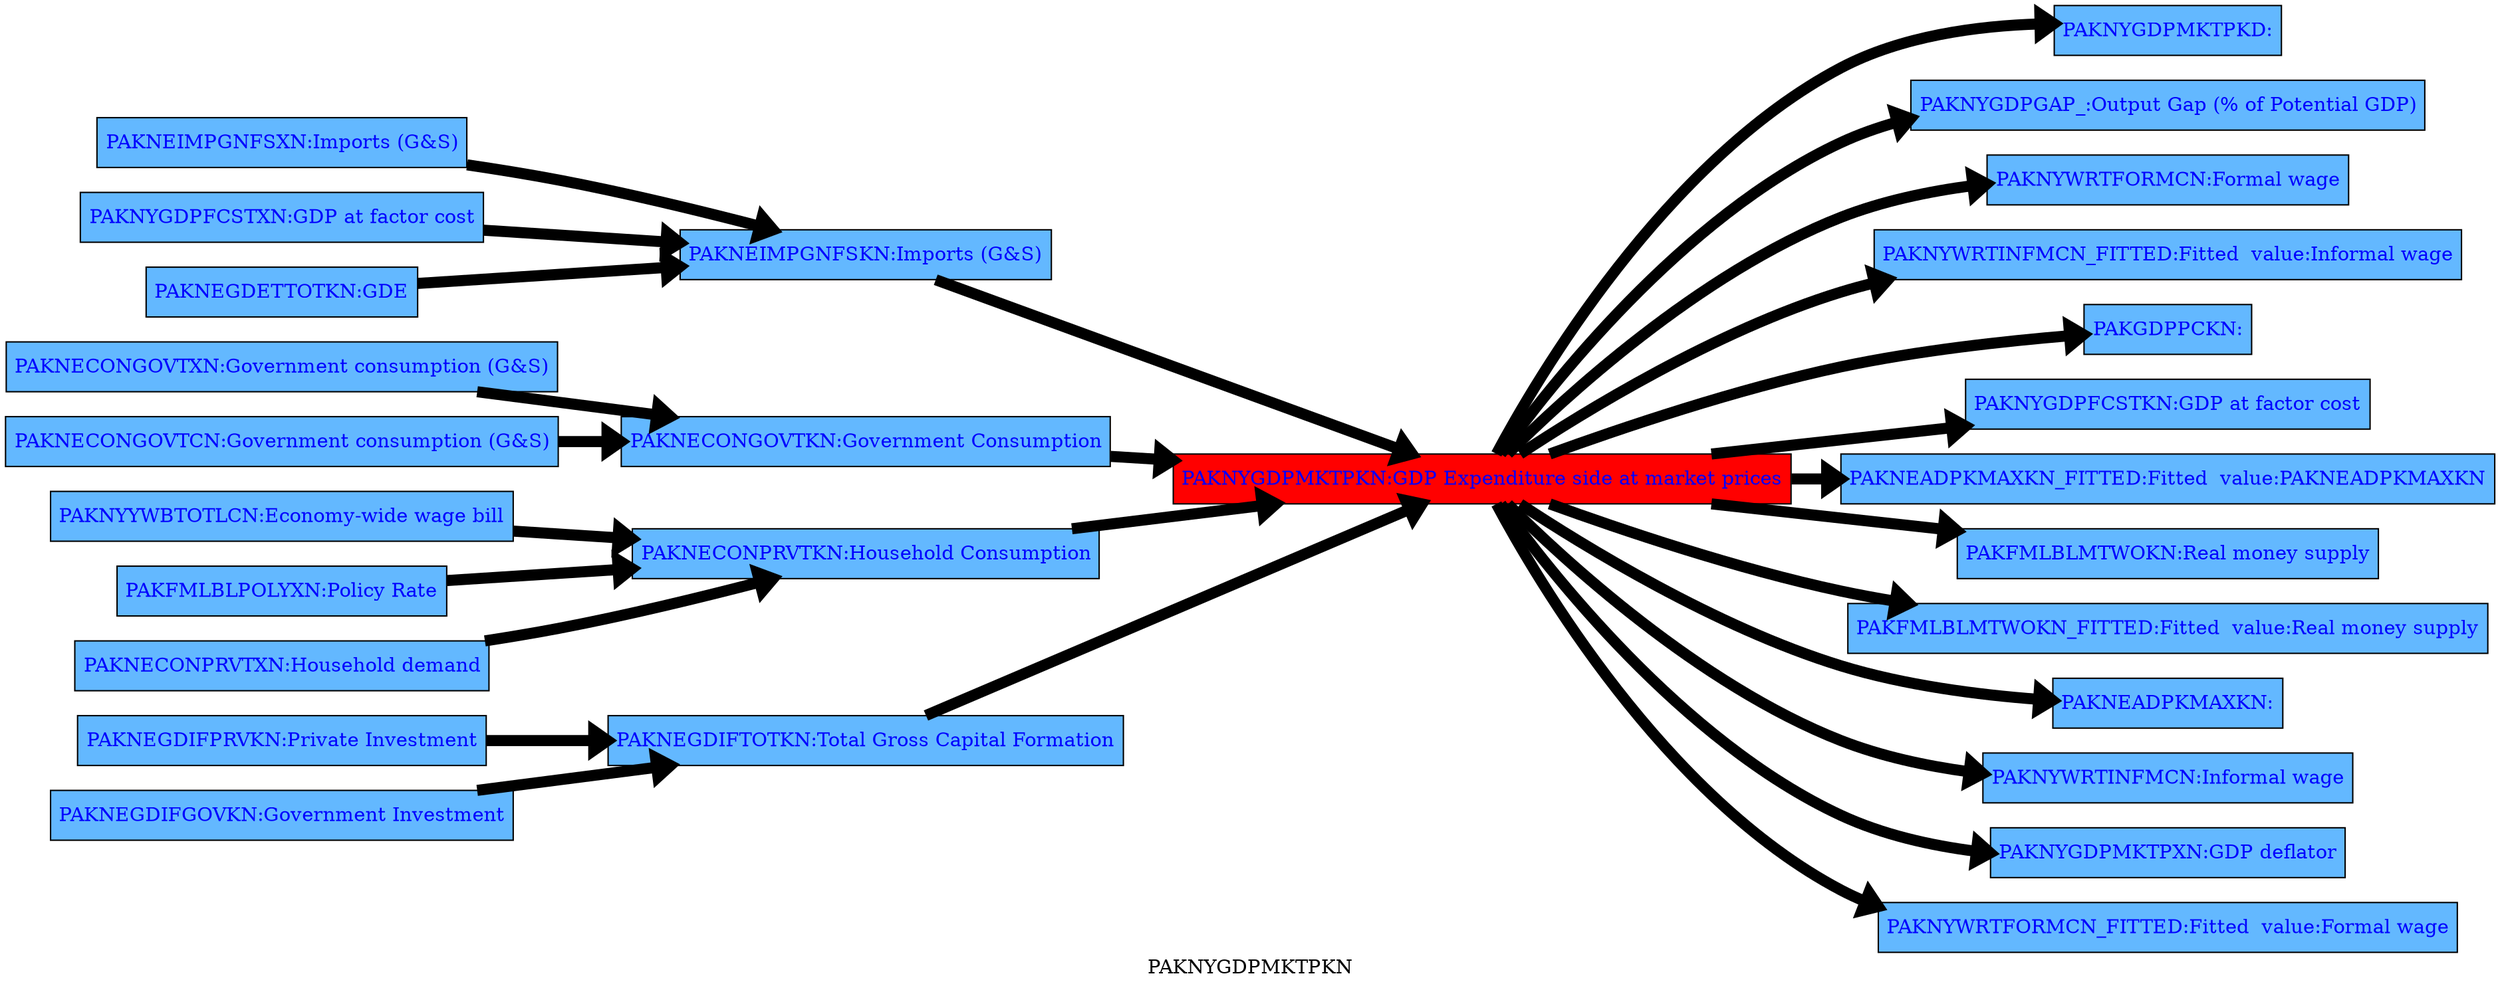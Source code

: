 digraph TD { rankdir ="LR" 
{node  [margin=0.025 fontcolor=blue style=filled ] 
 "PAKNYGDPMKTPKD" [ shape=box fillcolor= steelblue1 tooltip="PAKNYGDPMKTPKD&#10;FRML  &lt;&gt; PAKNYGDPMKTPKD = (PAKNYGDPMKTPKN*((PAKNYGDPMKTPCN_VALUE_2010)/((PAKNYGDPMKTPKN_VALUE_2010))))/(PAKPANUSATLS_VALUE_2010) &#36;"  margin=0.025 fontcolor=blue style = filled  label=<<TABLE BORDER='0' CELLBORDER = '0' style = "filled"  > <TR><TD tooltip="PAKNYGDPMKTPKD&#10;FRML  &lt;&gt; PAKNYGDPMKTPKD = (PAKNYGDPMKTPKN*((PAKNYGDPMKTPCN_VALUE_2010)/((PAKNYGDPMKTPKN_VALUE_2010))))/(PAKPANUSATLS_VALUE_2010) &#36;">PAKNYGDPMKTPKD:</TD></TR> </TABLE>> ]
"PAKNYGDPGAP_" [ shape=box fillcolor= steelblue1 tooltip="Output Gap (% of Potential GDP)&#10;FRML  &lt;&gt; PAKNYGDPGAP_ = ((PAKNYGDPMKTPKN/PAKNYGDPPOTLKN-1)*100) &#36;"  margin=0.025 fontcolor=blue style = filled  label=<<TABLE BORDER='0' CELLBORDER = '0' style = "filled"  > <TR><TD tooltip="Output Gap (% of Potential GDP)&#10;FRML  &lt;&gt; PAKNYGDPGAP_ = ((PAKNYGDPMKTPKN/PAKNYGDPPOTLKN-1)*100) &#36;">PAKNYGDPGAP_:Output Gap (% of Potential GDP)</TD></TR> </TABLE>> ]
"PAKNEIMPGNFSKN" [ shape=box fillcolor= steelblue1 tooltip="Imports (G&#38;S)&#10;FRML &lt;Z,EXO&gt; PAKNEIMPGNFSKN = (PAKNEIMPGNFSKN(-1)*EXP(-PAKNEIMPGNFSKN_A+ (-0.324143718656754*(LOG(PAKNEIMPGNFSKN(-1))-LOG(PAKNEGDETTOTKN(-1))+0.8*LOG(PAKNEIMPGNFSXN(-1)/PAKNYGDPFCSTXN(-1)))-0.583459272245018+1*((LOG(PAKNEGDETTOTKN))-(LOG(PAKNEGDETTOTKN(-1))))-0.0921874580409631*((LOG(PAKNEIMPGNFSXN/PAKNYGDPFCSTXN))-(LOG(PAKNEIMPGNFSXN(-1)/PAKNYGDPFCSTXN(-1))))-0.0361746331863615*DURING_2012) )) * (1-PAKNEIMPGNFSKN_D)+ PAKNEIMPGNFSKN_X*PAKNEIMPGNFSKN_D  &#36;"  margin=0.025 fontcolor=blue style = filled  label=<<TABLE BORDER='0' CELLBORDER = '0' style = "filled"  > <TR><TD tooltip="Imports (G&#38;S)&#10;FRML &lt;Z,EXO&gt; PAKNEIMPGNFSKN = (PAKNEIMPGNFSKN(-1)*EXP(-PAKNEIMPGNFSKN_A+ (-0.324143718656754*(LOG(PAKNEIMPGNFSKN(-1))-LOG(PAKNEGDETTOTKN(-1))+0.8*LOG(PAKNEIMPGNFSXN(-1)/PAKNYGDPFCSTXN(-1)))-0.583459272245018+1*((LOG(PAKNEGDETTOTKN))-(LOG(PAKNEGDETTOTKN(-1))))-0.0921874580409631*((LOG(PAKNEIMPGNFSXN/PAKNYGDPFCSTXN))-(LOG(PAKNEIMPGNFSXN(-1)/PAKNYGDPFCSTXN(-1))))-0.0361746331863615*DURING_2012) )) * (1-PAKNEIMPGNFSKN_D)+ PAKNEIMPGNFSKN_X*PAKNEIMPGNFSKN_D  &#36;">PAKNEIMPGNFSKN:Imports (G&#38;S)</TD></TR> </TABLE>> ]
"PAKNYGDPMKTPKN" [ shape=box fillcolor= red tooltip="GDP Expenditure side at market prices&#10;FRML  &lt;&gt; PAKNYGDPMKTPKN = PAKNECONPRVTKN+PAKNECONGOVTKN+PAKNEGDIFTOTKN+PAKNEGDISTKBKN+PAKNEEXPGNFSKN-PAKNEIMPGNFSKN+PAKNYGDPDISCKN+PAKADAP*PAKDISPREPKN &#36;"  margin=0.025 fontcolor=blue style = filled  label=<<TABLE BORDER='0' CELLBORDER = '0' style = "filled"  > <TR><TD tooltip="GDP Expenditure side at market prices&#10;FRML  &lt;&gt; PAKNYGDPMKTPKN = PAKNECONPRVTKN+PAKNECONGOVTKN+PAKNEGDIFTOTKN+PAKNEGDISTKBKN+PAKNEEXPGNFSKN-PAKNEIMPGNFSKN+PAKNYGDPDISCKN+PAKADAP*PAKDISPREPKN &#36;">PAKNYGDPMKTPKN:GDP Expenditure side at market prices</TD></TR> </TABLE>> ]
"PAKNYWRTFORMCN" [ shape=box fillcolor= steelblue1 tooltip="Formal wage&#10;FRML &lt;Z,EXO&gt; PAKNYWRTFORMCN = (PAKNYWRTFORMCN(-1)*EXP(-PAKNYWRTFORMCN_A+ (-0.120164450250183-0.3*(LOG(PAKNYWRTFORMCN(-1))-LOG(PAKNYGDPFCSTXN(-1))-LOG(PAKNYGDPPOTLKN(-1)/PAKLMEMPSTRLCN(-1)))+0.2*((LOG(PAKNYWRTFORMCN(-1)))-(LOG(PAKNYWRTFORMCN(-2))))+(1-0.2)*(0.5*((LOG(PAKNYGDPFCSTXN(-1)))-(LOG(PAKNYGDPFCSTXN(-2))))+0.5*(PAKINFLEXPT/100)+((LOG(PAKNYGDPMKTPKN/PAKLMEMPSTRLCN))-(LOG(PAKNYGDPMKTPKN(-1)/PAKLMEMPSTRLCN(-1)))))-0.2*(PAKLMUNRTOTLCN-PAKLMUNRSTRLCN)/100+0.15233813938029*DURING_2000-0.183411483907703*DURING_2001) )) * (1-PAKNYWRTFORMCN_D)+ PAKNYWRTFORMCN_X*PAKNYWRTFORMCN_D  &#36;"  margin=0.025 fontcolor=blue style = filled  label=<<TABLE BORDER='0' CELLBORDER = '0' style = "filled"  > <TR><TD tooltip="Formal wage&#10;FRML &lt;Z,EXO&gt; PAKNYWRTFORMCN = (PAKNYWRTFORMCN(-1)*EXP(-PAKNYWRTFORMCN_A+ (-0.120164450250183-0.3*(LOG(PAKNYWRTFORMCN(-1))-LOG(PAKNYGDPFCSTXN(-1))-LOG(PAKNYGDPPOTLKN(-1)/PAKLMEMPSTRLCN(-1)))+0.2*((LOG(PAKNYWRTFORMCN(-1)))-(LOG(PAKNYWRTFORMCN(-2))))+(1-0.2)*(0.5*((LOG(PAKNYGDPFCSTXN(-1)))-(LOG(PAKNYGDPFCSTXN(-2))))+0.5*(PAKINFLEXPT/100)+((LOG(PAKNYGDPMKTPKN/PAKLMEMPSTRLCN))-(LOG(PAKNYGDPMKTPKN(-1)/PAKLMEMPSTRLCN(-1)))))-0.2*(PAKLMUNRTOTLCN-PAKLMUNRSTRLCN)/100+0.15233813938029*DURING_2000-0.183411483907703*DURING_2001) )) * (1-PAKNYWRTFORMCN_D)+ PAKNYWRTFORMCN_X*PAKNYWRTFORMCN_D  &#36;">PAKNYWRTFORMCN:Formal wage</TD></TR> </TABLE>> ]
"PAKNEIMPGNFSXN" [ shape=box fillcolor= steelblue1 tooltip="Imports (G&#38;S)&#10;FRML  &lt;&gt; PAKNEIMPGNFSXN = ((PAKNEIMPENGYSH**PAKCESENGYIMPT)*PAKNVENGNIMPXN**(1-PAKCESENGYIMPT)+(PAKNEIMPOTHRSH**PAKCESENGYIMPT)*PAKNEIMPGSNEXN**(1-PAKCESENGYIMPT))**(1/(1-PAKCESENGYIMPT)) &#36;"  margin=0.025 fontcolor=blue style = filled  label=<<TABLE BORDER='0' CELLBORDER = '0' style = "filled"  > <TR><TD tooltip="Imports (G&#38;S)&#10;FRML  &lt;&gt; PAKNEIMPGNFSXN = ((PAKNEIMPENGYSH**PAKCESENGYIMPT)*PAKNVENGNIMPXN**(1-PAKCESENGYIMPT)+(PAKNEIMPOTHRSH**PAKCESENGYIMPT)*PAKNEIMPGSNEXN**(1-PAKCESENGYIMPT))**(1/(1-PAKCESENGYIMPT)) &#36;">PAKNEIMPGNFSXN:Imports (G&#38;S)</TD></TR> </TABLE>> ]
"PAKNEGDIFPRVKN" [ shape=box fillcolor= steelblue1 tooltip="Private Investment&#10;FRML &lt;Z,EXO&gt; PAKNEGDIFPRVKN = (-PAKNEGDIFPRVKN_A*PAKNEGDIKSTKKN(-1)+ (-0.00526826150713402+0.826734606421746*(PAKNEGDIFPRVKN(-1)/PAKNEGDIKSTKKN(-2))+(1-0.826734606421746)*(((LOG(PAKNYGDPPOTLKN))-(LOG(PAKNYGDPPOTLKN(-1))))+PAKDEPR)-0.00378813564556318*((LOG(PAKNEKRTTOTLCN/PAKNYGDPFCSTXN))-(LOG(PAKNEKRTTOTLCN(-1)/PAKNYGDPFCSTXN(-1))))) *PAKNEGDIKSTKKN(-1)) * (1-PAKNEGDIFPRVKN_D)+ PAKNEGDIFPRVKN_X*PAKNEGDIFPRVKN_D  &#36;"  margin=0.025 fontcolor=blue style = filled  label=<<TABLE BORDER='0' CELLBORDER = '0' style = "filled"  > <TR><TD tooltip="Private Investment&#10;FRML &lt;Z,EXO&gt; PAKNEGDIFPRVKN = (-PAKNEGDIFPRVKN_A*PAKNEGDIKSTKKN(-1)+ (-0.00526826150713402+0.826734606421746*(PAKNEGDIFPRVKN(-1)/PAKNEGDIKSTKKN(-2))+(1-0.826734606421746)*(((LOG(PAKNYGDPPOTLKN))-(LOG(PAKNYGDPPOTLKN(-1))))+PAKDEPR)-0.00378813564556318*((LOG(PAKNEKRTTOTLCN/PAKNYGDPFCSTXN))-(LOG(PAKNEKRTTOTLCN(-1)/PAKNYGDPFCSTXN(-1))))) *PAKNEGDIKSTKKN(-1)) * (1-PAKNEGDIFPRVKN_D)+ PAKNEGDIFPRVKN_X*PAKNEGDIFPRVKN_D  &#36;">PAKNEGDIFPRVKN:Private Investment</TD></TR> </TABLE>> ]
"PAKNYYWBTOTLCN" [ shape=box fillcolor= steelblue1 tooltip="Economy-wide wage bill&#10;FRML  &lt;&gt; PAKNYYWBTOTLCN = PAKNYWRTTOTLCN*PAKLMEMPTOTLCN &#36;"  margin=0.025 fontcolor=blue style = filled  label=<<TABLE BORDER='0' CELLBORDER = '0' style = "filled"  > <TR><TD tooltip="Economy-wide wage bill&#10;FRML  &lt;&gt; PAKNYYWBTOTLCN = PAKNYWRTTOTLCN*PAKLMEMPTOTLCN &#36;">PAKNYYWBTOTLCN:Economy-wide wage bill</TD></TR> </TABLE>> ]
"PAKNYWRTINFMCN_FITTED" [ shape=box fillcolor= steelblue1 tooltip="Fitted  value:Informal wage&#10;FRML &lt;FIT&gt; PAKNYWRTINFMCN_FITTED = PAKNYWRTINFMCN(-1)*EXP( (-0.122614247140616-0.3*(LOG(PAKNYWRTINFMCN(-1))-LOG(PAKNYGDPFCSTXN(-1))-LOG(PAKNYGDPPOTLKN(-1)/PAKLMEMPSTRLCN(-1)))+0.2*((LOG(PAKNYWRTINFMCN(-1)))-(LOG(PAKNYWRTINFMCN(-2))))+(1-0.2)*(0.5*((LOG(PAKNYGDPFCSTXN(-1)))-(LOG(PAKNYGDPFCSTXN(-2))))+0.5*(PAKINFLEXPT/100)+((LOG(PAKNYGDPMKTPKN/PAKLMEMPSTRLCN))-(LOG(PAKNYGDPMKTPKN(-1)/PAKLMEMPSTRLCN(-1)))))-0.2*(PAKLMUNRTOTLCN-PAKLMUNRSTRLCN)/100+0.15347529018182*DURING_2000-0.183372342445734*DURING_2001) ) &#36;"  margin=0.025 fontcolor=blue style = filled  label=<<TABLE BORDER='0' CELLBORDER = '0' style = "filled"  > <TR><TD tooltip="Fitted  value:Informal wage&#10;FRML &lt;FIT&gt; PAKNYWRTINFMCN_FITTED = PAKNYWRTINFMCN(-1)*EXP( (-0.122614247140616-0.3*(LOG(PAKNYWRTINFMCN(-1))-LOG(PAKNYGDPFCSTXN(-1))-LOG(PAKNYGDPPOTLKN(-1)/PAKLMEMPSTRLCN(-1)))+0.2*((LOG(PAKNYWRTINFMCN(-1)))-(LOG(PAKNYWRTINFMCN(-2))))+(1-0.2)*(0.5*((LOG(PAKNYGDPFCSTXN(-1)))-(LOG(PAKNYGDPFCSTXN(-2))))+0.5*(PAKINFLEXPT/100)+((LOG(PAKNYGDPMKTPKN/PAKLMEMPSTRLCN))-(LOG(PAKNYGDPMKTPKN(-1)/PAKLMEMPSTRLCN(-1)))))-0.2*(PAKLMUNRTOTLCN-PAKLMUNRSTRLCN)/100+0.15347529018182*DURING_2000-0.183372342445734*DURING_2001) ) &#36;">PAKNYWRTINFMCN_FITTED:Fitted  value:Informal wage</TD></TR> </TABLE>> ]
"PAKGDPPCKN" [ shape=box fillcolor= steelblue1 tooltip="PAKGDPPCKN&#10;FRML  &lt;&gt; PAKGDPPCKN = (PAKNYGDPMKTPKN/PAKSPPOPTOTL) &#36;"  margin=0.025 fontcolor=blue style = filled  label=<<TABLE BORDER='0' CELLBORDER = '0' style = "filled"  > <TR><TD tooltip="PAKGDPPCKN&#10;FRML  &lt;&gt; PAKGDPPCKN = (PAKNYGDPMKTPKN/PAKSPPOPTOTL) &#36;">PAKGDPPCKN:</TD></TR> </TABLE>> ]
"PAKNYGDPFCSTKN" [ shape=box fillcolor= steelblue1 tooltip="GDP at factor cost&#10;FRML  &lt;&gt; PAKNYGDPFCSTKN = PAKNYGDPMKTPKN-PAKNYTAXNINDKN &#36;"  margin=0.025 fontcolor=blue style = filled  label=<<TABLE BORDER='0' CELLBORDER = '0' style = "filled"  > <TR><TD tooltip="GDP at factor cost&#10;FRML  &lt;&gt; PAKNYGDPFCSTKN = PAKNYGDPMKTPKN-PAKNYTAXNINDKN &#36;">PAKNYGDPFCSTKN:GDP at factor cost</TD></TR> </TABLE>> ]
"PAKNEADPKMAXKN_FITTED" [ shape=box fillcolor= steelblue1 tooltip="Fitted  value:PAKNEADPKMAXKN&#10;FRML &lt;FIT&gt; PAKNEADPKMAXKN_FITTED = 0*DUMH+((1+0.01)/(0.01+PAKDEPR))*(PAKAVDAMAGE/100)*PAKNYGDPMKTPKN &#36;"  margin=0.025 fontcolor=blue style = filled  label=<<TABLE BORDER='0' CELLBORDER = '0' style = "filled"  > <TR><TD tooltip="Fitted  value:PAKNEADPKMAXKN&#10;FRML &lt;FIT&gt; PAKNEADPKMAXKN_FITTED = 0*DUMH+((1+0.01)/(0.01+PAKDEPR))*(PAKAVDAMAGE/100)*PAKNYGDPMKTPKN &#36;">PAKNEADPKMAXKN_FITTED:Fitted  value:PAKNEADPKMAXKN</TD></TR> </TABLE>> ]
"PAKFMLBLMTWOKN" [ shape=box fillcolor= steelblue1 tooltip="Real money supply&#10;FRML &lt;Z,EXO&gt; PAKFMLBLMTWOKN = (PAKFMLBLMTWOKN(-1)*EXP(-PAKFMLBLMTWOKN_A+ (-0.2*(LOG(PAKFMLBLMTWOKN(-1))-LOG(PAKNYGDPMKTPKN(-1))+0.1*PAKFMLBLPOLYXN(-1)/100-LOG(PAKVELOCITY(-1)))-0.32628131688075+0.7*((LOG(PAKNYGDPMKTPKN))-(LOG(PAKNYGDPMKTPKN(-1))))-1*((PAKFMLBLPOLYXN/100)-(PAKFMLBLPOLYXN(-1)/100))-((LOG(PAKVELOCITY))-(LOG(PAKVELOCITY(-1))))) )) * (1-PAKFMLBLMTWOKN_D)+ PAKFMLBLMTWOKN_X*PAKFMLBLMTWOKN_D  &#36;"  margin=0.025 fontcolor=blue style = filled  label=<<TABLE BORDER='0' CELLBORDER = '0' style = "filled"  > <TR><TD tooltip="Real money supply&#10;FRML &lt;Z,EXO&gt; PAKFMLBLMTWOKN = (PAKFMLBLMTWOKN(-1)*EXP(-PAKFMLBLMTWOKN_A+ (-0.2*(LOG(PAKFMLBLMTWOKN(-1))-LOG(PAKNYGDPMKTPKN(-1))+0.1*PAKFMLBLPOLYXN(-1)/100-LOG(PAKVELOCITY(-1)))-0.32628131688075+0.7*((LOG(PAKNYGDPMKTPKN))-(LOG(PAKNYGDPMKTPKN(-1))))-1*((PAKFMLBLPOLYXN/100)-(PAKFMLBLPOLYXN(-1)/100))-((LOG(PAKVELOCITY))-(LOG(PAKVELOCITY(-1))))) )) * (1-PAKFMLBLMTWOKN_D)+ PAKFMLBLMTWOKN_X*PAKFMLBLMTWOKN_D  &#36;">PAKFMLBLMTWOKN:Real money supply</TD></TR> </TABLE>> ]
"PAKNYGDPFCSTXN" [ shape=box fillcolor= steelblue1 tooltip="GDP at factor cost&#10;FRML &lt;Z,EXO&gt; PAKNYGDPFCSTXN = (PAKNYGDPFCSTXN(-1)*EXP(-PAKNYGDPFCSTXN_A+ (0.6*((LOG(PAKNYGDPFCSTXN(-1)))-(LOG(PAKNYGDPFCSTXN(-2))))+(1-0.6)*(0.7*PAKINFLEXPT/100+(1-0.7)*((LOG(PAKPSTAR(-1)))-(LOG(PAKPSTAR(-2)))))+0.25*PAKNYGDPGAP_/100+0.262461811660072*DURING_2000-0.205776950553378*DURING_2001) )) * (1-PAKNYGDPFCSTXN_D)+ PAKNYGDPFCSTXN_X*PAKNYGDPFCSTXN_D  &#36;"  margin=0.025 fontcolor=blue style = filled  label=<<TABLE BORDER='0' CELLBORDER = '0' style = "filled"  > <TR><TD tooltip="GDP at factor cost&#10;FRML &lt;Z,EXO&gt; PAKNYGDPFCSTXN = (PAKNYGDPFCSTXN(-1)*EXP(-PAKNYGDPFCSTXN_A+ (0.6*((LOG(PAKNYGDPFCSTXN(-1)))-(LOG(PAKNYGDPFCSTXN(-2))))+(1-0.6)*(0.7*PAKINFLEXPT/100+(1-0.7)*((LOG(PAKPSTAR(-1)))-(LOG(PAKPSTAR(-2)))))+0.25*PAKNYGDPGAP_/100+0.262461811660072*DURING_2000-0.205776950553378*DURING_2001) )) * (1-PAKNYGDPFCSTXN_D)+ PAKNYGDPFCSTXN_X*PAKNYGDPFCSTXN_D  &#36;">PAKNYGDPFCSTXN:GDP at factor cost</TD></TR> </TABLE>> ]
"PAKFMLBLPOLYXN" [ shape=box fillcolor= steelblue1 tooltip="Policy Rate&#10;FRML &lt;Z,EXO&gt; PAKFMLBLPOLYXN = (-100*PAKFMLBLPOLYXN_A+100* (0.905129162122953*PAKFMLBLPOLYXN(-1)/100+(1-0.905129162122953)*(PAKMPPOLNATRXN/100+1.2*(((LOG(PAKNECONPRVTXN))-(LOG(PAKNECONPRVTXN(-1))))-PAKINFLEXPT/100)+0.5*PAKNYGDPGAP_/100)) ) * (1-PAKFMLBLPOLYXN_D)+ PAKFMLBLPOLYXN_X*PAKFMLBLPOLYXN_D  &#36;"  margin=0.025 fontcolor=blue style = filled  label=<<TABLE BORDER='0' CELLBORDER = '0' style = "filled"  > <TR><TD tooltip="Policy Rate&#10;FRML &lt;Z,EXO&gt; PAKFMLBLPOLYXN = (-100*PAKFMLBLPOLYXN_A+100* (0.905129162122953*PAKFMLBLPOLYXN(-1)/100+(1-0.905129162122953)*(PAKMPPOLNATRXN/100+1.2*(((LOG(PAKNECONPRVTXN))-(LOG(PAKNECONPRVTXN(-1))))-PAKINFLEXPT/100)+0.5*PAKNYGDPGAP_/100)) ) * (1-PAKFMLBLPOLYXN_D)+ PAKFMLBLPOLYXN_X*PAKFMLBLPOLYXN_D  &#36;">PAKFMLBLPOLYXN:Policy Rate</TD></TR> </TABLE>> ]
"PAKNEGDIFGOVKN" [ shape=box fillcolor= steelblue1 tooltip="Government Investment&#10;FRML  &lt;&gt; PAKNEGDIFGOVKN = PAKNEGDIFGOVCN/PAKNEGDIFGOVXN &#36;"  margin=0.025 fontcolor=blue style = filled  label=<<TABLE BORDER='0' CELLBORDER = '0' style = "filled"  > <TR><TD tooltip="Government Investment&#10;FRML  &lt;&gt; PAKNEGDIFGOVKN = PAKNEGDIFGOVCN/PAKNEGDIFGOVXN &#36;">PAKNEGDIFGOVKN:Government Investment</TD></TR> </TABLE>> ]
"PAKFMLBLMTWOKN_FITTED" [ shape=box fillcolor= steelblue1 tooltip="Fitted  value:Real money supply&#10;FRML &lt;FIT&gt; PAKFMLBLMTWOKN_FITTED = PAKFMLBLMTWOKN(-1)*EXP( (-0.2*(LOG(PAKFMLBLMTWOKN(-1))-LOG(PAKNYGDPMKTPKN(-1))+0.1*PAKFMLBLPOLYXN(-1)/100-LOG(PAKVELOCITY(-1)))-0.32628131688075+0.7*((LOG(PAKNYGDPMKTPKN))-(LOG(PAKNYGDPMKTPKN(-1))))-1*((PAKFMLBLPOLYXN/100)-(PAKFMLBLPOLYXN(-1)/100))-((LOG(PAKVELOCITY))-(LOG(PAKVELOCITY(-1))))) ) &#36;"  margin=0.025 fontcolor=blue style = filled  label=<<TABLE BORDER='0' CELLBORDER = '0' style = "filled"  > <TR><TD tooltip="Fitted  value:Real money supply&#10;FRML &lt;FIT&gt; PAKFMLBLMTWOKN_FITTED = PAKFMLBLMTWOKN(-1)*EXP( (-0.2*(LOG(PAKFMLBLMTWOKN(-1))-LOG(PAKNYGDPMKTPKN(-1))+0.1*PAKFMLBLPOLYXN(-1)/100-LOG(PAKVELOCITY(-1)))-0.32628131688075+0.7*((LOG(PAKNYGDPMKTPKN))-(LOG(PAKNYGDPMKTPKN(-1))))-1*((PAKFMLBLPOLYXN/100)-(PAKFMLBLPOLYXN(-1)/100))-((LOG(PAKVELOCITY))-(LOG(PAKVELOCITY(-1))))) ) &#36;">PAKFMLBLMTWOKN_FITTED:Fitted  value:Real money supply</TD></TR> </TABLE>> ]
"PAKNEADPKMAXKN" [ shape=box fillcolor= steelblue1 tooltip="PAKNEADPKMAXKN&#10;FRML &lt;Z,EXO&gt; PAKNEADPKMAXKN = (0*DUMH+((1+0.01)/(0.01+PAKDEPR))*(PAKAVDAMAGE/100)*PAKNYGDPMKTPKN + PAKNEADPKMAXKN_A)* (1-PAKNEADPKMAXKN_D)+ PAKNEADPKMAXKN_X*PAKNEADPKMAXKN_D  &#36;"  margin=0.025 fontcolor=blue style = filled  label=<<TABLE BORDER='0' CELLBORDER = '0' style = "filled"  > <TR><TD tooltip="PAKNEADPKMAXKN&#10;FRML &lt;Z,EXO&gt; PAKNEADPKMAXKN = (0*DUMH+((1+0.01)/(0.01+PAKDEPR))*(PAKAVDAMAGE/100)*PAKNYGDPMKTPKN + PAKNEADPKMAXKN_A)* (1-PAKNEADPKMAXKN_D)+ PAKNEADPKMAXKN_X*PAKNEADPKMAXKN_D  &#36;">PAKNEADPKMAXKN:</TD></TR> </TABLE>> ]
"PAKNECONGOVTKN" [ shape=box fillcolor= steelblue1 tooltip="Government Consumption&#10;FRML  &lt;&gt; PAKNECONGOVTKN = PAKNECONGOVTCN/PAKNECONGOVTXN &#36;"  margin=0.025 fontcolor=blue style = filled  label=<<TABLE BORDER='0' CELLBORDER = '0' style = "filled"  > <TR><TD tooltip="Government Consumption&#10;FRML  &lt;&gt; PAKNECONGOVTKN = PAKNECONGOVTCN/PAKNECONGOVTXN &#36;">PAKNECONGOVTKN:Government Consumption</TD></TR> </TABLE>> ]
"PAKNECONPRVTKN" [ shape=box fillcolor= steelblue1 tooltip="Household Consumption&#10;FRML &lt;Z,EXO&gt; PAKNECONPRVTKN = (PAKNECONPRVTKN(-1)*EXP(-PAKNECONPRVTKN_A+ (-0.2*(LOG(PAKNECONPRVTKN(-1))-LOG((PAKNYYWBTOTLCN(-1)*(1-PAKGGREVDRCTXN(-1)/100))/PAKNECONPRVTXN(-1)))+1*((LOG((PAKNYYWBTOTLCN*(1-PAKGGREVDRCTXN/100))/PAKNECONPRVTXN))-(LOG((PAKNYYWBTOTLCN(-1)*(1-PAKGGREVDRCTXN(-1)/100))/PAKNECONPRVTXN(-1))))+0.0303228629698929+0.0163839011059956*DURING_2010-0.3*(PAKFMLBLPOLYXN/100-((LOG(PAKNECONPRVTXN))-(LOG(PAKNECONPRVTXN(-1)))))) )) * (1-PAKNECONPRVTKN_D)+ PAKNECONPRVTKN_X*PAKNECONPRVTKN_D  &#36;"  margin=0.025 fontcolor=blue style = filled  label=<<TABLE BORDER='0' CELLBORDER = '0' style = "filled"  > <TR><TD tooltip="Household Consumption&#10;FRML &lt;Z,EXO&gt; PAKNECONPRVTKN = (PAKNECONPRVTKN(-1)*EXP(-PAKNECONPRVTKN_A+ (-0.2*(LOG(PAKNECONPRVTKN(-1))-LOG((PAKNYYWBTOTLCN(-1)*(1-PAKGGREVDRCTXN(-1)/100))/PAKNECONPRVTXN(-1)))+1*((LOG((PAKNYYWBTOTLCN*(1-PAKGGREVDRCTXN/100))/PAKNECONPRVTXN))-(LOG((PAKNYYWBTOTLCN(-1)*(1-PAKGGREVDRCTXN(-1)/100))/PAKNECONPRVTXN(-1))))+0.0303228629698929+0.0163839011059956*DURING_2010-0.3*(PAKFMLBLPOLYXN/100-((LOG(PAKNECONPRVTXN))-(LOG(PAKNECONPRVTXN(-1)))))) )) * (1-PAKNECONPRVTKN_D)+ PAKNECONPRVTKN_X*PAKNECONPRVTKN_D  &#36;">PAKNECONPRVTKN:Household Consumption</TD></TR> </TABLE>> ]
"PAKNYWRTINFMCN" [ shape=box fillcolor= steelblue1 tooltip="Informal wage&#10;FRML &lt;Z,EXO&gt; PAKNYWRTINFMCN = (PAKNYWRTINFMCN(-1)*EXP(-PAKNYWRTINFMCN_A+ (-0.122614247140616-0.3*(LOG(PAKNYWRTINFMCN(-1))-LOG(PAKNYGDPFCSTXN(-1))-LOG(PAKNYGDPPOTLKN(-1)/PAKLMEMPSTRLCN(-1)))+0.2*((LOG(PAKNYWRTINFMCN(-1)))-(LOG(PAKNYWRTINFMCN(-2))))+(1-0.2)*(0.5*((LOG(PAKNYGDPFCSTXN(-1)))-(LOG(PAKNYGDPFCSTXN(-2))))+0.5*(PAKINFLEXPT/100)+((LOG(PAKNYGDPMKTPKN/PAKLMEMPSTRLCN))-(LOG(PAKNYGDPMKTPKN(-1)/PAKLMEMPSTRLCN(-1)))))-0.2*(PAKLMUNRTOTLCN-PAKLMUNRSTRLCN)/100+0.15347529018182*DURING_2000-0.183372342445734*DURING_2001) )) * (1-PAKNYWRTINFMCN_D)+ PAKNYWRTINFMCN_X*PAKNYWRTINFMCN_D  &#36;"  margin=0.025 fontcolor=blue style = filled  label=<<TABLE BORDER='0' CELLBORDER = '0' style = "filled"  > <TR><TD tooltip="Informal wage&#10;FRML &lt;Z,EXO&gt; PAKNYWRTINFMCN = (PAKNYWRTINFMCN(-1)*EXP(-PAKNYWRTINFMCN_A+ (-0.122614247140616-0.3*(LOG(PAKNYWRTINFMCN(-1))-LOG(PAKNYGDPFCSTXN(-1))-LOG(PAKNYGDPPOTLKN(-1)/PAKLMEMPSTRLCN(-1)))+0.2*((LOG(PAKNYWRTINFMCN(-1)))-(LOG(PAKNYWRTINFMCN(-2))))+(1-0.2)*(0.5*((LOG(PAKNYGDPFCSTXN(-1)))-(LOG(PAKNYGDPFCSTXN(-2))))+0.5*(PAKINFLEXPT/100)+((LOG(PAKNYGDPMKTPKN/PAKLMEMPSTRLCN))-(LOG(PAKNYGDPMKTPKN(-1)/PAKLMEMPSTRLCN(-1)))))-0.2*(PAKLMUNRTOTLCN-PAKLMUNRSTRLCN)/100+0.15347529018182*DURING_2000-0.183372342445734*DURING_2001) )) * (1-PAKNYWRTINFMCN_D)+ PAKNYWRTINFMCN_X*PAKNYWRTINFMCN_D  &#36;">PAKNYWRTINFMCN:Informal wage</TD></TR> </TABLE>> ]
"PAKNYGDPMKTPXN" [ shape=box fillcolor= steelblue1 tooltip="GDP deflator&#10;FRML  &lt;&gt; PAKNYGDPMKTPXN = PAKNYGDPMKTPCN/PAKNYGDPMKTPKN &#36;"  margin=0.025 fontcolor=blue style = filled  label=<<TABLE BORDER='0' CELLBORDER = '0' style = "filled"  > <TR><TD tooltip="GDP deflator&#10;FRML  &lt;&gt; PAKNYGDPMKTPXN = PAKNYGDPMKTPCN/PAKNYGDPMKTPKN &#36;">PAKNYGDPMKTPXN:GDP deflator</TD></TR> </TABLE>> ]
"PAKNYWRTFORMCN_FITTED" [ shape=box fillcolor= steelblue1 tooltip="Fitted  value:Formal wage&#10;FRML &lt;FIT&gt; PAKNYWRTFORMCN_FITTED = PAKNYWRTFORMCN(-1)*EXP( (-0.120164450250183-0.3*(LOG(PAKNYWRTFORMCN(-1))-LOG(PAKNYGDPFCSTXN(-1))-LOG(PAKNYGDPPOTLKN(-1)/PAKLMEMPSTRLCN(-1)))+0.2*((LOG(PAKNYWRTFORMCN(-1)))-(LOG(PAKNYWRTFORMCN(-2))))+(1-0.2)*(0.5*((LOG(PAKNYGDPFCSTXN(-1)))-(LOG(PAKNYGDPFCSTXN(-2))))+0.5*(PAKINFLEXPT/100)+((LOG(PAKNYGDPMKTPKN/PAKLMEMPSTRLCN))-(LOG(PAKNYGDPMKTPKN(-1)/PAKLMEMPSTRLCN(-1)))))-0.2*(PAKLMUNRTOTLCN-PAKLMUNRSTRLCN)/100+0.15233813938029*DURING_2000-0.183411483907703*DURING_2001) ) &#36;"  margin=0.025 fontcolor=blue style = filled  label=<<TABLE BORDER='0' CELLBORDER = '0' style = "filled"  > <TR><TD tooltip="Fitted  value:Formal wage&#10;FRML &lt;FIT&gt; PAKNYWRTFORMCN_FITTED = PAKNYWRTFORMCN(-1)*EXP( (-0.120164450250183-0.3*(LOG(PAKNYWRTFORMCN(-1))-LOG(PAKNYGDPFCSTXN(-1))-LOG(PAKNYGDPPOTLKN(-1)/PAKLMEMPSTRLCN(-1)))+0.2*((LOG(PAKNYWRTFORMCN(-1)))-(LOG(PAKNYWRTFORMCN(-2))))+(1-0.2)*(0.5*((LOG(PAKNYGDPFCSTXN(-1)))-(LOG(PAKNYGDPFCSTXN(-2))))+0.5*(PAKINFLEXPT/100)+((LOG(PAKNYGDPMKTPKN/PAKLMEMPSTRLCN))-(LOG(PAKNYGDPMKTPKN(-1)/PAKLMEMPSTRLCN(-1)))))-0.2*(PAKLMUNRTOTLCN-PAKLMUNRSTRLCN)/100+0.15233813938029*DURING_2000-0.183411483907703*DURING_2001) ) &#36;">PAKNYWRTFORMCN_FITTED:Fitted  value:Formal wage</TD></TR> </TABLE>> ]
"PAKNECONGOVTXN" [ shape=box fillcolor= steelblue1 tooltip="Government consumption (G&#38;S)&#10;FRML &lt;Z,EXO&gt; PAKNECONGOVTXN = (PAKNECONGOVTXN(-1)*EXP(-PAKNECONGOVTXN_A+ (-0.3*(LOG(PAKNECONGOVTXN(-1))-LOG(PAKNECONPRVTXN(-1)))+0.0752362082122748+0.5*((LOG(PAKNECONGOVTXN(-1)))-(LOG(PAKNECONGOVTXN(-2))))+(1-0.5)*((LOG(PAKNECONPRVTXN))-(LOG(PAKNECONPRVTXN(-1))))) )) * (1-PAKNECONGOVTXN_D)+ PAKNECONGOVTXN_X*PAKNECONGOVTXN_D  &#36;"  margin=0.025 fontcolor=blue style = filled  label=<<TABLE BORDER='0' CELLBORDER = '0' style = "filled"  > <TR><TD tooltip="Government consumption (G&#38;S)&#10;FRML &lt;Z,EXO&gt; PAKNECONGOVTXN = (PAKNECONGOVTXN(-1)*EXP(-PAKNECONGOVTXN_A+ (-0.3*(LOG(PAKNECONGOVTXN(-1))-LOG(PAKNECONPRVTXN(-1)))+0.0752362082122748+0.5*((LOG(PAKNECONGOVTXN(-1)))-(LOG(PAKNECONGOVTXN(-2))))+(1-0.5)*((LOG(PAKNECONPRVTXN))-(LOG(PAKNECONPRVTXN(-1))))) )) * (1-PAKNECONGOVTXN_D)+ PAKNECONGOVTXN_X*PAKNECONGOVTXN_D  &#36;">PAKNECONGOVTXN:Government consumption (G&#38;S)</TD></TR> </TABLE>> ]
"PAKNEGDETTOTKN" [ shape=box fillcolor= steelblue1 tooltip="GDE&#10;FRML  &lt;&gt; PAKNEGDETTOTKN = (PAKNECONPRVTKN+PAKNECONGOVTKN+PAKNEGDIFTOTKN+PAKNEGDISTKBKN+PAKNYGDPDISCKN) &#36;"  margin=0.025 fontcolor=blue style = filled  label=<<TABLE BORDER='0' CELLBORDER = '0' style = "filled"  > <TR><TD tooltip="GDE&#10;FRML  &lt;&gt; PAKNEGDETTOTKN = (PAKNECONPRVTKN+PAKNECONGOVTKN+PAKNEGDIFTOTKN+PAKNEGDISTKBKN+PAKNYGDPDISCKN) &#36;">PAKNEGDETTOTKN:GDE</TD></TR> </TABLE>> ]
"PAKNEGDIFTOTKN" [ shape=box fillcolor= steelblue1 tooltip="Total Gross Capital Formation&#10;FRML  &lt;&gt; PAKNEGDIFTOTKN = PAKNEGDIFGOVKN+PAKNEGDIFPRVKN &#36;"  margin=0.025 fontcolor=blue style = filled  label=<<TABLE BORDER='0' CELLBORDER = '0' style = "filled"  > <TR><TD tooltip="Total Gross Capital Formation&#10;FRML  &lt;&gt; PAKNEGDIFTOTKN = PAKNEGDIFGOVKN+PAKNEGDIFPRVKN &#36;">PAKNEGDIFTOTKN:Total Gross Capital Formation</TD></TR> </TABLE>> ]
"PAKNECONPRVTXN" [ shape=box fillcolor= steelblue1 tooltip="Household demand&#10;FRML  &lt;&gt; PAKNECONPRVTXN = ((PAKNECONENGYSH**PAKCESENGYCON)*PAKNECONENGYXN**(1-PAKCESENGYCON)+(PAKNECONOTHRSH**PAKCESENGYCON)*PAKNECONOTHRXN**(1-PAKCESENGYCON))**(1/(1-PAKCESENGYCON)) &#36;"  margin=0.025 fontcolor=blue style = filled  label=<<TABLE BORDER='0' CELLBORDER = '0' style = "filled"  > <TR><TD tooltip="Household demand&#10;FRML  &lt;&gt; PAKNECONPRVTXN = ((PAKNECONENGYSH**PAKCESENGYCON)*PAKNECONENGYXN**(1-PAKCESENGYCON)+(PAKNECONOTHRSH**PAKCESENGYCON)*PAKNECONOTHRXN**(1-PAKCESENGYCON))**(1/(1-PAKCESENGYCON)) &#36;">PAKNECONPRVTXN:Household demand</TD></TR> </TABLE>> ]
"PAKNECONGOVTCN" [ shape=box fillcolor= steelblue1 tooltip="Government consumption (G&#38;S)&#10;FRML &lt;Z,EXO&gt; PAKNECONGOVTCN = (-PAKNECONGOVTCN_A*PAKNECONGOVTCN(-1)/100+ ((100 * ( (PAKGGEXPGNFSCN) / (PAKGGEXPGNFSCN(-1)) -1)) +0.764199817873939*DUMH) *PAKNECONGOVTCN(-1)/100+PAKNECONGOVTCN(-1)) * (1-PAKNECONGOVTCN_D)+ PAKNECONGOVTCN_X*PAKNECONGOVTCN_D  &#36;"  margin=0.025 fontcolor=blue style = filled  label=<<TABLE BORDER='0' CELLBORDER = '0' style = "filled"  > <TR><TD tooltip="Government consumption (G&#38;S)&#10;FRML &lt;Z,EXO&gt; PAKNECONGOVTCN = (-PAKNECONGOVTCN_A*PAKNECONGOVTCN(-1)/100+ ((100 * ( (PAKGGEXPGNFSCN) / (PAKGGEXPGNFSCN(-1)) -1)) +0.764199817873939*DUMH) *PAKNECONGOVTCN(-1)/100+PAKNECONGOVTCN(-1)) * (1-PAKNECONGOVTCN_D)+ PAKNECONGOVTCN_X*PAKNECONGOVTCN_D  &#36;">PAKNECONGOVTCN:Government consumption (G&#38;S)</TD></TR> </TABLE>> ] 
} 
"PAKNEIMPGNFSXN" -> "PAKNEIMPGNFSKN" [ style = filled tooltip=" PAKNEIMPGNFSXN -> PAKNEIMPGNFSKN Min. att. -390%  max: 1559%" href="bogus" penwidth = 8.0 ]
"PAKNYGDPMKTPKN" -> "PAKFMLBLMTWOKN_FITTED" [ style = filled tooltip=" PAKNYGDPMKTPKN -> PAKFMLBLMTWOKN_FITTED Min. att. -360%  max: 149%" href="bogus" penwidth = 8.0 ]
"PAKNEGDIFGOVKN" -> "PAKNEGDIFTOTKN" [ style = filled tooltip=" PAKNEGDIFGOVKN -> PAKNEGDIFTOTKN Min. att. 6%  max: 105%" href="bogus" penwidth = 8.0 ]
"PAKNYGDPMKTPKN" -> "PAKNYWRTINFMCN" [ style = filled tooltip=" PAKNYGDPMKTPKN -> PAKNYWRTINFMCN Min. att. -3148%  max: 101%" href="bogus" penwidth = 8.0 ]
"PAKNYGDPMKTPKN" -> "PAKNYWRTFORMCN_FITTED" [ style = filled tooltip=" PAKNYGDPMKTPKN -> PAKNYWRTFORMCN_FITTED Min. att. -3148%  max: 101%" href="bogus" penwidth = 8.0 ]
"PAKNYGDPMKTPKN" -> "PAKNYGDPFCSTKN" [ style = filled tooltip=" PAKNYGDPMKTPKN -> PAKNYGDPFCSTKN Min. att. 100%  max: 100%" href="bogus" penwidth = 8.0 ]
"PAKNEGDETTOTKN" -> "PAKNEIMPGNFSKN" [ style = filled tooltip=" PAKNEGDETTOTKN -> PAKNEIMPGNFSKN Min. att. -755%  max: 207%" href="bogus" penwidth = 8.0 ]
"PAKNYGDPMKTPKN" -> "PAKNYGDPMKTPXN" [ style = filled tooltip=" PAKNYGDPMKTPKN -> PAKNYGDPMKTPXN Min. att. -81%  max: 46%" href="bogus" penwidth = 8.0 ]
"PAKNYGDPMKTPKN" -> "PAKNYGDPGAP_" [ style = filled tooltip=" PAKNYGDPMKTPKN -> PAKNYGDPGAP_ Min. att. -78566%  max: 128265%" href="bogus" penwidth = 8.0 ]
"PAKNYGDPMKTPKN" -> "PAKNYWRTINFMCN_FITTED" [ style = filled tooltip=" PAKNYGDPMKTPKN -> PAKNYWRTINFMCN_FITTED Min. att. -3148%  max: 101%" href="bogus" penwidth = 8.0 ]
"PAKNYGDPFCSTXN" -> "PAKNEIMPGNFSKN" [ style = filled tooltip=" PAKNYGDPFCSTXN -> PAKNEIMPGNFSKN Min. att. -1112%  max: 296%" href="bogus" penwidth = 8.0 ]
"PAKFMLBLPOLYXN" -> "PAKNECONPRVTKN" [ style = filled tooltip=" PAKFMLBLPOLYXN -> PAKNECONPRVTKN Min. att. -160%  max: 20%" href="bogus" penwidth = 8.0 ]
"PAKNECONPRVTKN" -> "PAKNYGDPMKTPKN" [ style = filled tooltip=" PAKNECONPRVTKN -> PAKNYGDPMKTPKN Min. att. -1557%  max: 290%" href="bogus" penwidth = 8.0 ]
"PAKNYYWBTOTLCN" -> "PAKNECONPRVTKN" [ style = filled tooltip=" PAKNYYWBTOTLCN -> PAKNECONPRVTKN Min. att. -594%  max: 5823%" href="bogus" penwidth = 8.0 ]
"PAKNEGDIFPRVKN" -> "PAKNEGDIFTOTKN" [ style = filled tooltip=" PAKNEGDIFPRVKN -> PAKNEGDIFTOTKN Min. att. -5%  max: 94%" href="bogus" penwidth = 8.0 ]
"PAKNECONPRVTXN" -> "PAKNECONPRVTKN" [ style = filled tooltip=" PAKNECONPRVTXN -> PAKNECONPRVTKN Min. att. -5708%  max: 593%" href="bogus" penwidth = 8.0 ]
"PAKNECONGOVTCN" -> "PAKNECONGOVTKN" [ style = filled tooltip=" PAKNECONGOVTCN -> PAKNECONGOVTKN Min. att. 117%  max: 963%" href="bogus" penwidth = 8.0 ]
"PAKNECONGOVTKN" -> "PAKNYGDPMKTPKN" [ style = filled tooltip=" PAKNECONGOVTKN -> PAKNYGDPMKTPKN Min. att. -108%  max: 835%" href="bogus" penwidth = 8.0 ]
"PAKNYGDPMKTPKN" -> "PAKGDPPCKN" [ style = filled tooltip=" PAKNYGDPMKTPKN -> PAKGDPPCKN Min. att. 100%  max: 100%" href="bogus" penwidth = 8.0 ]
"PAKNYGDPMKTPKN" -> "PAKNYWRTFORMCN" [ style = filled tooltip=" PAKNYGDPMKTPKN -> PAKNYWRTFORMCN Min. att. -3148%  max: 101%" href="bogus" penwidth = 8.0 ]
"PAKNYGDPMKTPKN" -> "PAKNEADPKMAXKN_FITTED" [ style = filled tooltip=" PAKNYGDPMKTPKN -> PAKNEADPKMAXKN_FITTED Min. att. 100%  max: 100%" href="bogus" penwidth = 8.0 ]
"PAKNEIMPGNFSKN" -> "PAKNYGDPMKTPKN" [ style = filled tooltip=" PAKNEIMPGNFSKN -> PAKNYGDPMKTPKN Min. att. -46%  max: 456%" href="bogus" penwidth = 8.0 ]
"PAKNYGDPMKTPKN" -> "PAKFMLBLMTWOKN" [ style = filled tooltip=" PAKNYGDPMKTPKN -> PAKFMLBLMTWOKN Min. att. -360%  max: 149%" href="bogus" penwidth = 8.0 ]
"PAKNYGDPMKTPKN" -> "PAKNYGDPMKTPKD" [ style = filled tooltip=" PAKNYGDPMKTPKN -> PAKNYGDPMKTPKD Min. att. 100%  max: 100%" href="bogus" penwidth = 8.0 ]
"PAKNECONGOVTXN" -> "PAKNECONGOVTKN" [ style = filled tooltip=" PAKNECONGOVTXN -> PAKNECONGOVTKN Min. att. -867%  max: -19%" href="bogus" penwidth = 8.0 ]
"PAKNEGDIFTOTKN" -> "PAKNYGDPMKTPKN" [ style = filled tooltip=" PAKNEGDIFTOTKN -> PAKNYGDPMKTPKN Min. att. -36%  max: 366%" href="bogus" penwidth = 8.0 ]
"PAKNYGDPMKTPKN" -> "PAKNEADPKMAXKN" [ style = filled tooltip=" PAKNYGDPMKTPKN -> PAKNEADPKMAXKN Min. att. 100%  max: 100%" href="bogus" penwidth = 8.0 ]
 label = "PAKNYGDPMKTPKN";
}